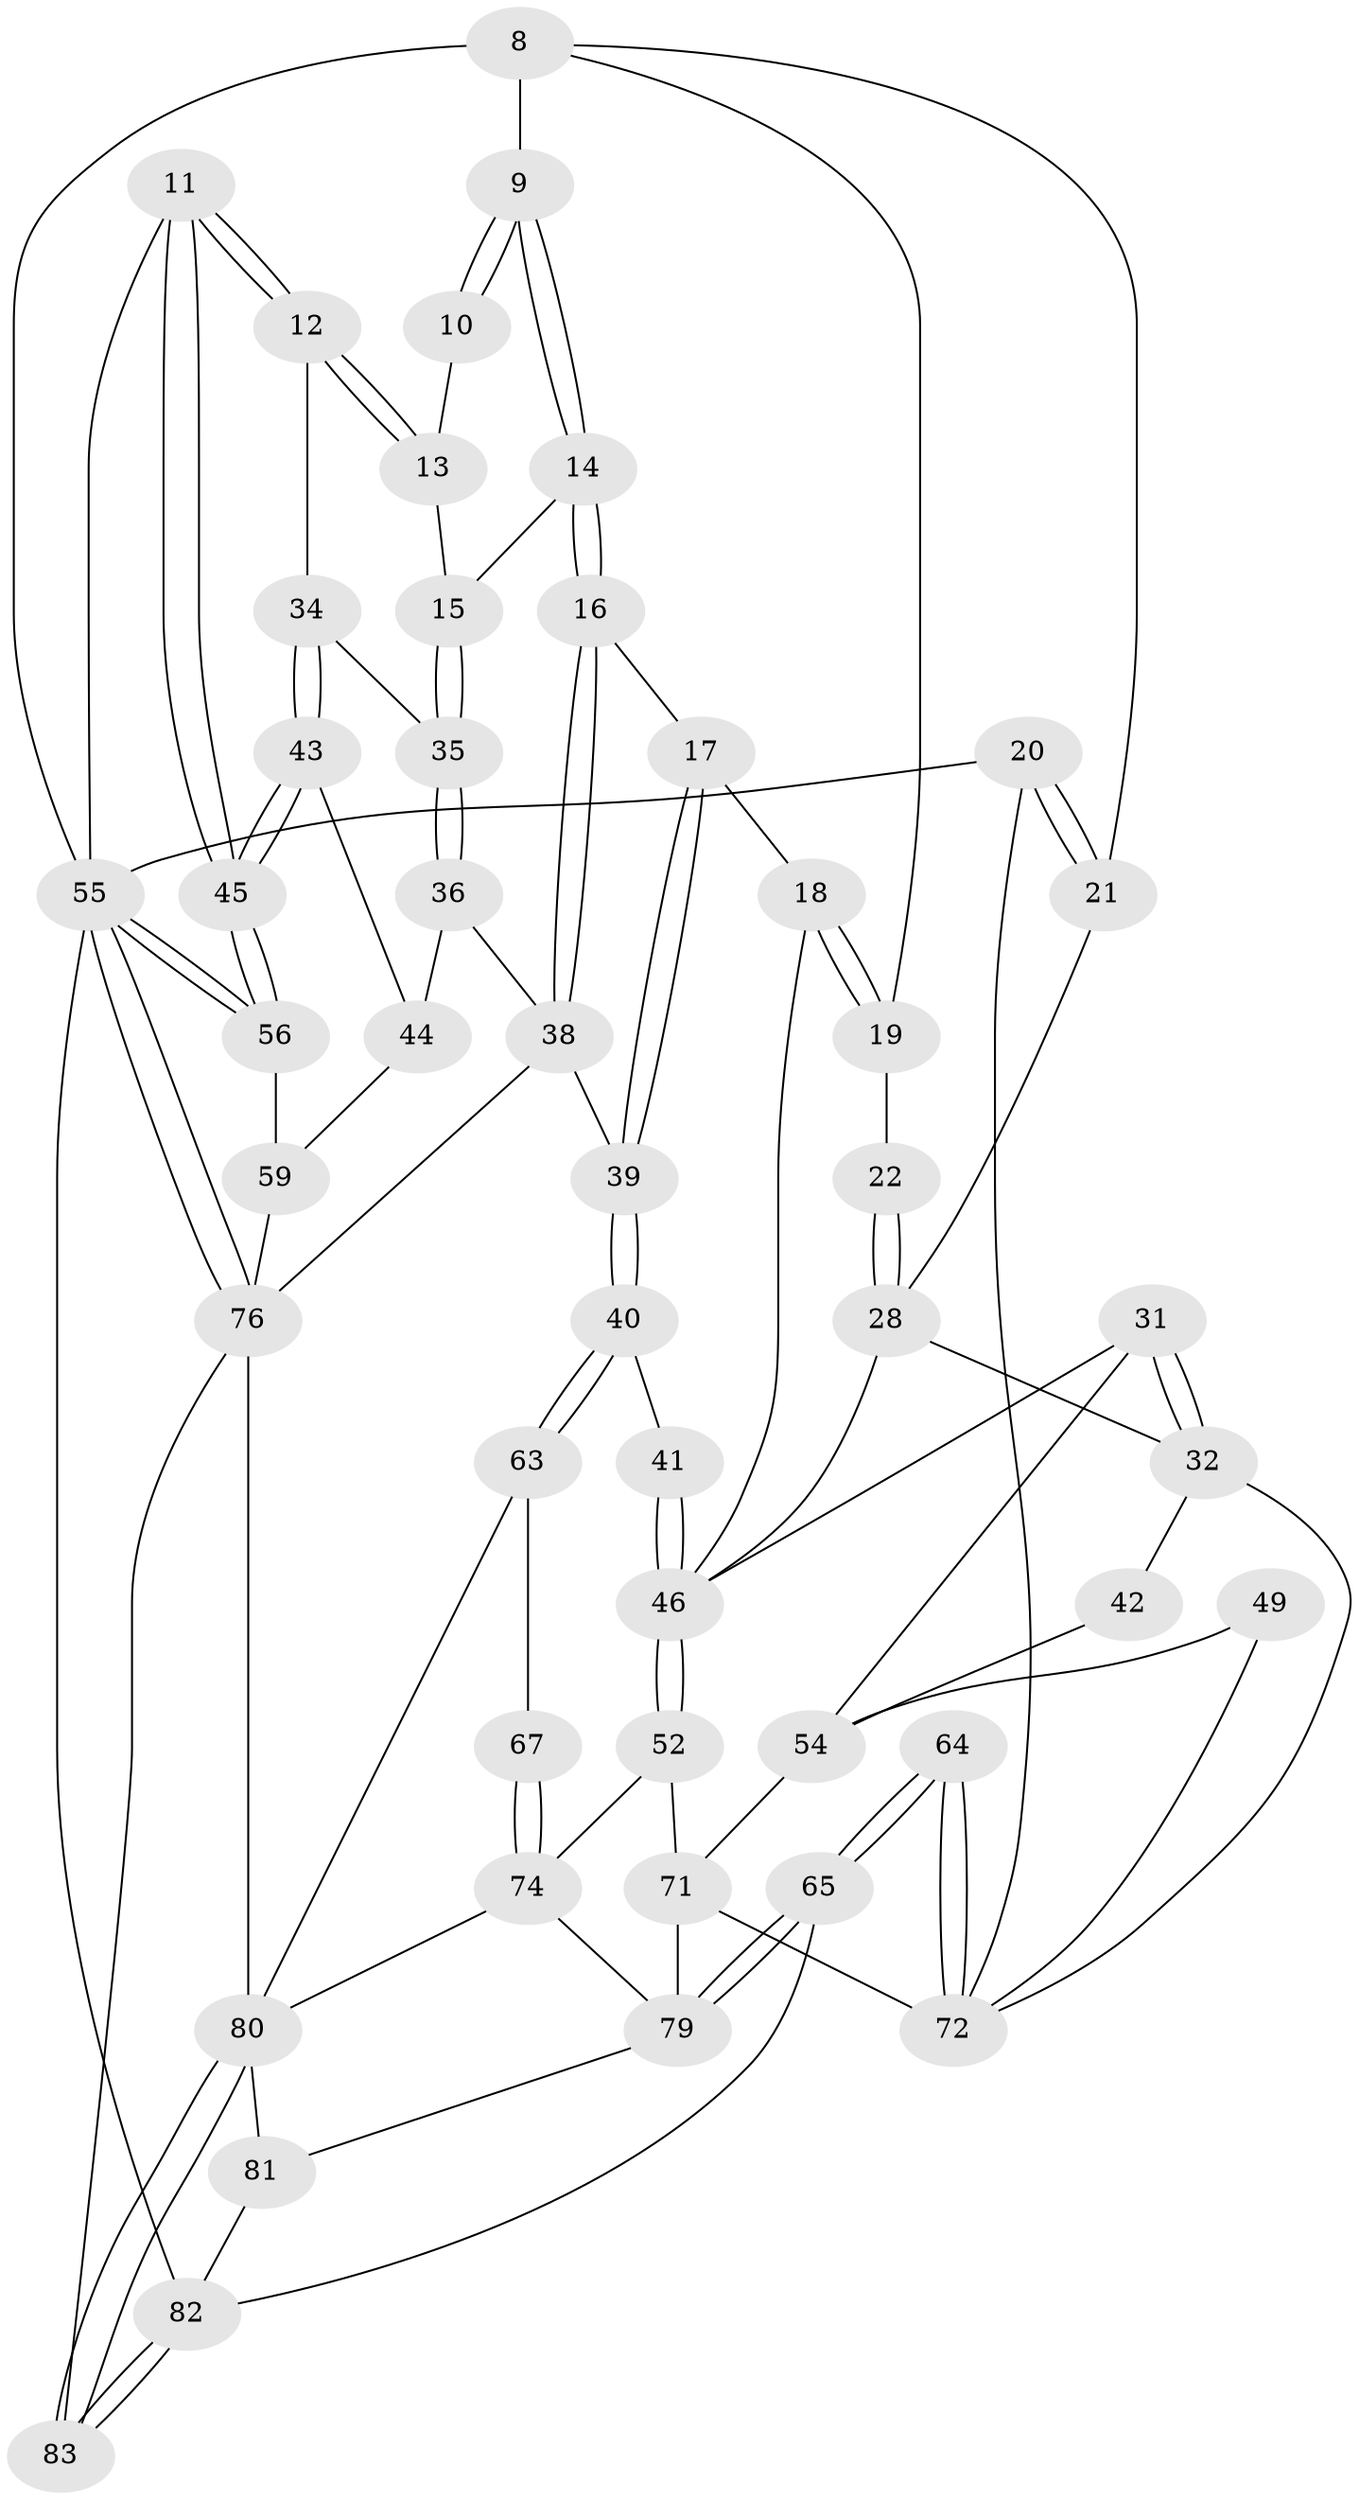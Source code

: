 // original degree distribution, {4: 0.26506024096385544, 5: 0.4819277108433735, 6: 0.2289156626506024, 3: 0.024096385542168676}
// Generated by graph-tools (version 1.1) at 2025/06/03/04/25 22:06:55]
// undirected, 49 vertices, 109 edges
graph export_dot {
graph [start="1"]
  node [color=gray90,style=filled];
  8 [pos="+0.17354933794764937+0.15266424277116097",super="+7+6"];
  9 [pos="+0.6190123706902873+0.1506123580023914"];
  10 [pos="+0.8880269984616997+0"];
  11 [pos="+1+0.044521024334853276"];
  12 [pos="+0.8841111124846903+0.2976050420722486"];
  13 [pos="+0.7740475550438333+0.20692733687384796"];
  14 [pos="+0.636303807746721+0.2632885530929345"];
  15 [pos="+0.6539755905770185+0.269810782529977"];
  16 [pos="+0.6334863306456324+0.2652276693145163"];
  17 [pos="+0.48871137682635474+0.3142731431319059"];
  18 [pos="+0.4569176886116768+0.30822917614185535"];
  19 [pos="+0.39141915355165097+0.23448609885351526"];
  20 [pos="+0+0.17056528896097556"];
  21 [pos="+0.16890308494886042+0.15580125600409905"];
  22 [pos="+0.296921491706689+0.3210945668129311"];
  28 [pos="+0.26637692328165097+0.3689212946031691",super="+24+23"];
  31 [pos="+0.2400340544747567+0.4244469765997153"];
  32 [pos="+0.16916616950771787+0.3892797341493474",super="+26"];
  34 [pos="+0.8459515133426198+0.35036510139239396"];
  35 [pos="+0.6939590345915074+0.3088340062228636"];
  36 [pos="+0.6980217538031911+0.4512730200876124"];
  38 [pos="+0.5983448624108663+0.4881245737621121",super="+37"];
  39 [pos="+0.5617765020023548+0.4895768164327756"];
  40 [pos="+0.4948245865696008+0.5346484968676776"];
  41 [pos="+0.4046464077549379+0.5228150170454349"];
  42 [pos="+0.07278865162511888+0.41592728261746914"];
  43 [pos="+0.8473716295645051+0.39425097700592804"];
  44 [pos="+0.8336663834019011+0.4483011992896918"];
  45 [pos="+1+0.45672977396713277"];
  46 [pos="+0.3615962310118698+0.5444719292183705",super="+30+29+33"];
  49 [pos="+0.07635222691285047+0.6135829608394789"];
  52 [pos="+0.326863200153751+0.6051125962291184"];
  54 [pos="+0.16674411097646943+0.6103312498228294",super="+48"];
  55 [pos="+1+0.8164809137910854",super="+5"];
  56 [pos="+1+0.5755833190163343"];
  59 [pos="+1+0.580432687837854",super="+57"];
  63 [pos="+0.5020756952681881+0.5598138833384789"];
  64 [pos="+0+0.9243129550039799"];
  65 [pos="+0+0.9982062109106308"];
  67 [pos="+0.4232820669537108+0.7134358539717757"];
  71 [pos="+0.21606306069747358+0.783605915887181",super="+53"];
  72 [pos="+0.1407206968386976+0.7749748158986581",super="+51"];
  74 [pos="+0.46376994968686125+0.7776215836921768",super="+69+68"];
  76 [pos="+0.9513055605215137+0.8348899584762667",super="+73+60+58"];
  79 [pos="+0.2302224907269724+0.8525196187411012",super="+70"];
  80 [pos="+0.4949025474029436+1",super="+75"];
  81 [pos="+0.4239758849746444+1"];
  82 [pos="+1+1",super="+66"];
  83 [pos="+0.7358209258791879+1",super="+78+77"];
  8 -- 21;
  8 -- 55 [weight=2];
  8 -- 19;
  8 -- 9;
  9 -- 10;
  9 -- 10;
  9 -- 14;
  9 -- 14;
  10 -- 13;
  11 -- 12;
  11 -- 12;
  11 -- 45;
  11 -- 45;
  11 -- 55;
  12 -- 13;
  12 -- 13;
  12 -- 34;
  13 -- 15;
  14 -- 15;
  14 -- 16;
  14 -- 16;
  15 -- 35;
  15 -- 35;
  16 -- 17;
  16 -- 38;
  16 -- 38;
  17 -- 18;
  17 -- 39;
  17 -- 39;
  18 -- 19;
  18 -- 19;
  18 -- 46;
  19 -- 22;
  20 -- 21;
  20 -- 21;
  20 -- 55;
  20 -- 72;
  21 -- 28;
  22 -- 28 [weight=2];
  22 -- 28;
  28 -- 32;
  28 -- 46;
  31 -- 32;
  31 -- 32;
  31 -- 46;
  31 -- 54;
  32 -- 42 [weight=2];
  32 -- 72;
  34 -- 35;
  34 -- 43;
  34 -- 43;
  35 -- 36;
  35 -- 36;
  36 -- 44;
  36 -- 38;
  38 -- 39;
  38 -- 76;
  39 -- 40;
  39 -- 40;
  40 -- 41;
  40 -- 63;
  40 -- 63;
  41 -- 46 [weight=2];
  41 -- 46;
  42 -- 54;
  43 -- 44;
  43 -- 45;
  43 -- 45;
  44 -- 59;
  45 -- 56;
  45 -- 56;
  46 -- 52;
  46 -- 52;
  49 -- 54 [weight=2];
  49 -- 72;
  52 -- 74;
  52 -- 71;
  54 -- 71;
  55 -- 56;
  55 -- 56;
  55 -- 76;
  55 -- 76;
  55 -- 82 [weight=2];
  56 -- 59;
  59 -- 76 [weight=2];
  63 -- 67;
  63 -- 80;
  64 -- 65;
  64 -- 65;
  64 -- 72 [weight=2];
  64 -- 72;
  65 -- 79;
  65 -- 79;
  65 -- 82;
  67 -- 74 [weight=2];
  67 -- 74;
  71 -- 72;
  71 -- 79;
  74 -- 80;
  74 -- 79;
  76 -- 83;
  76 -- 80;
  79 -- 81;
  80 -- 81;
  80 -- 83 [weight=2];
  80 -- 83;
  81 -- 82;
  82 -- 83 [weight=2];
  82 -- 83;
}
